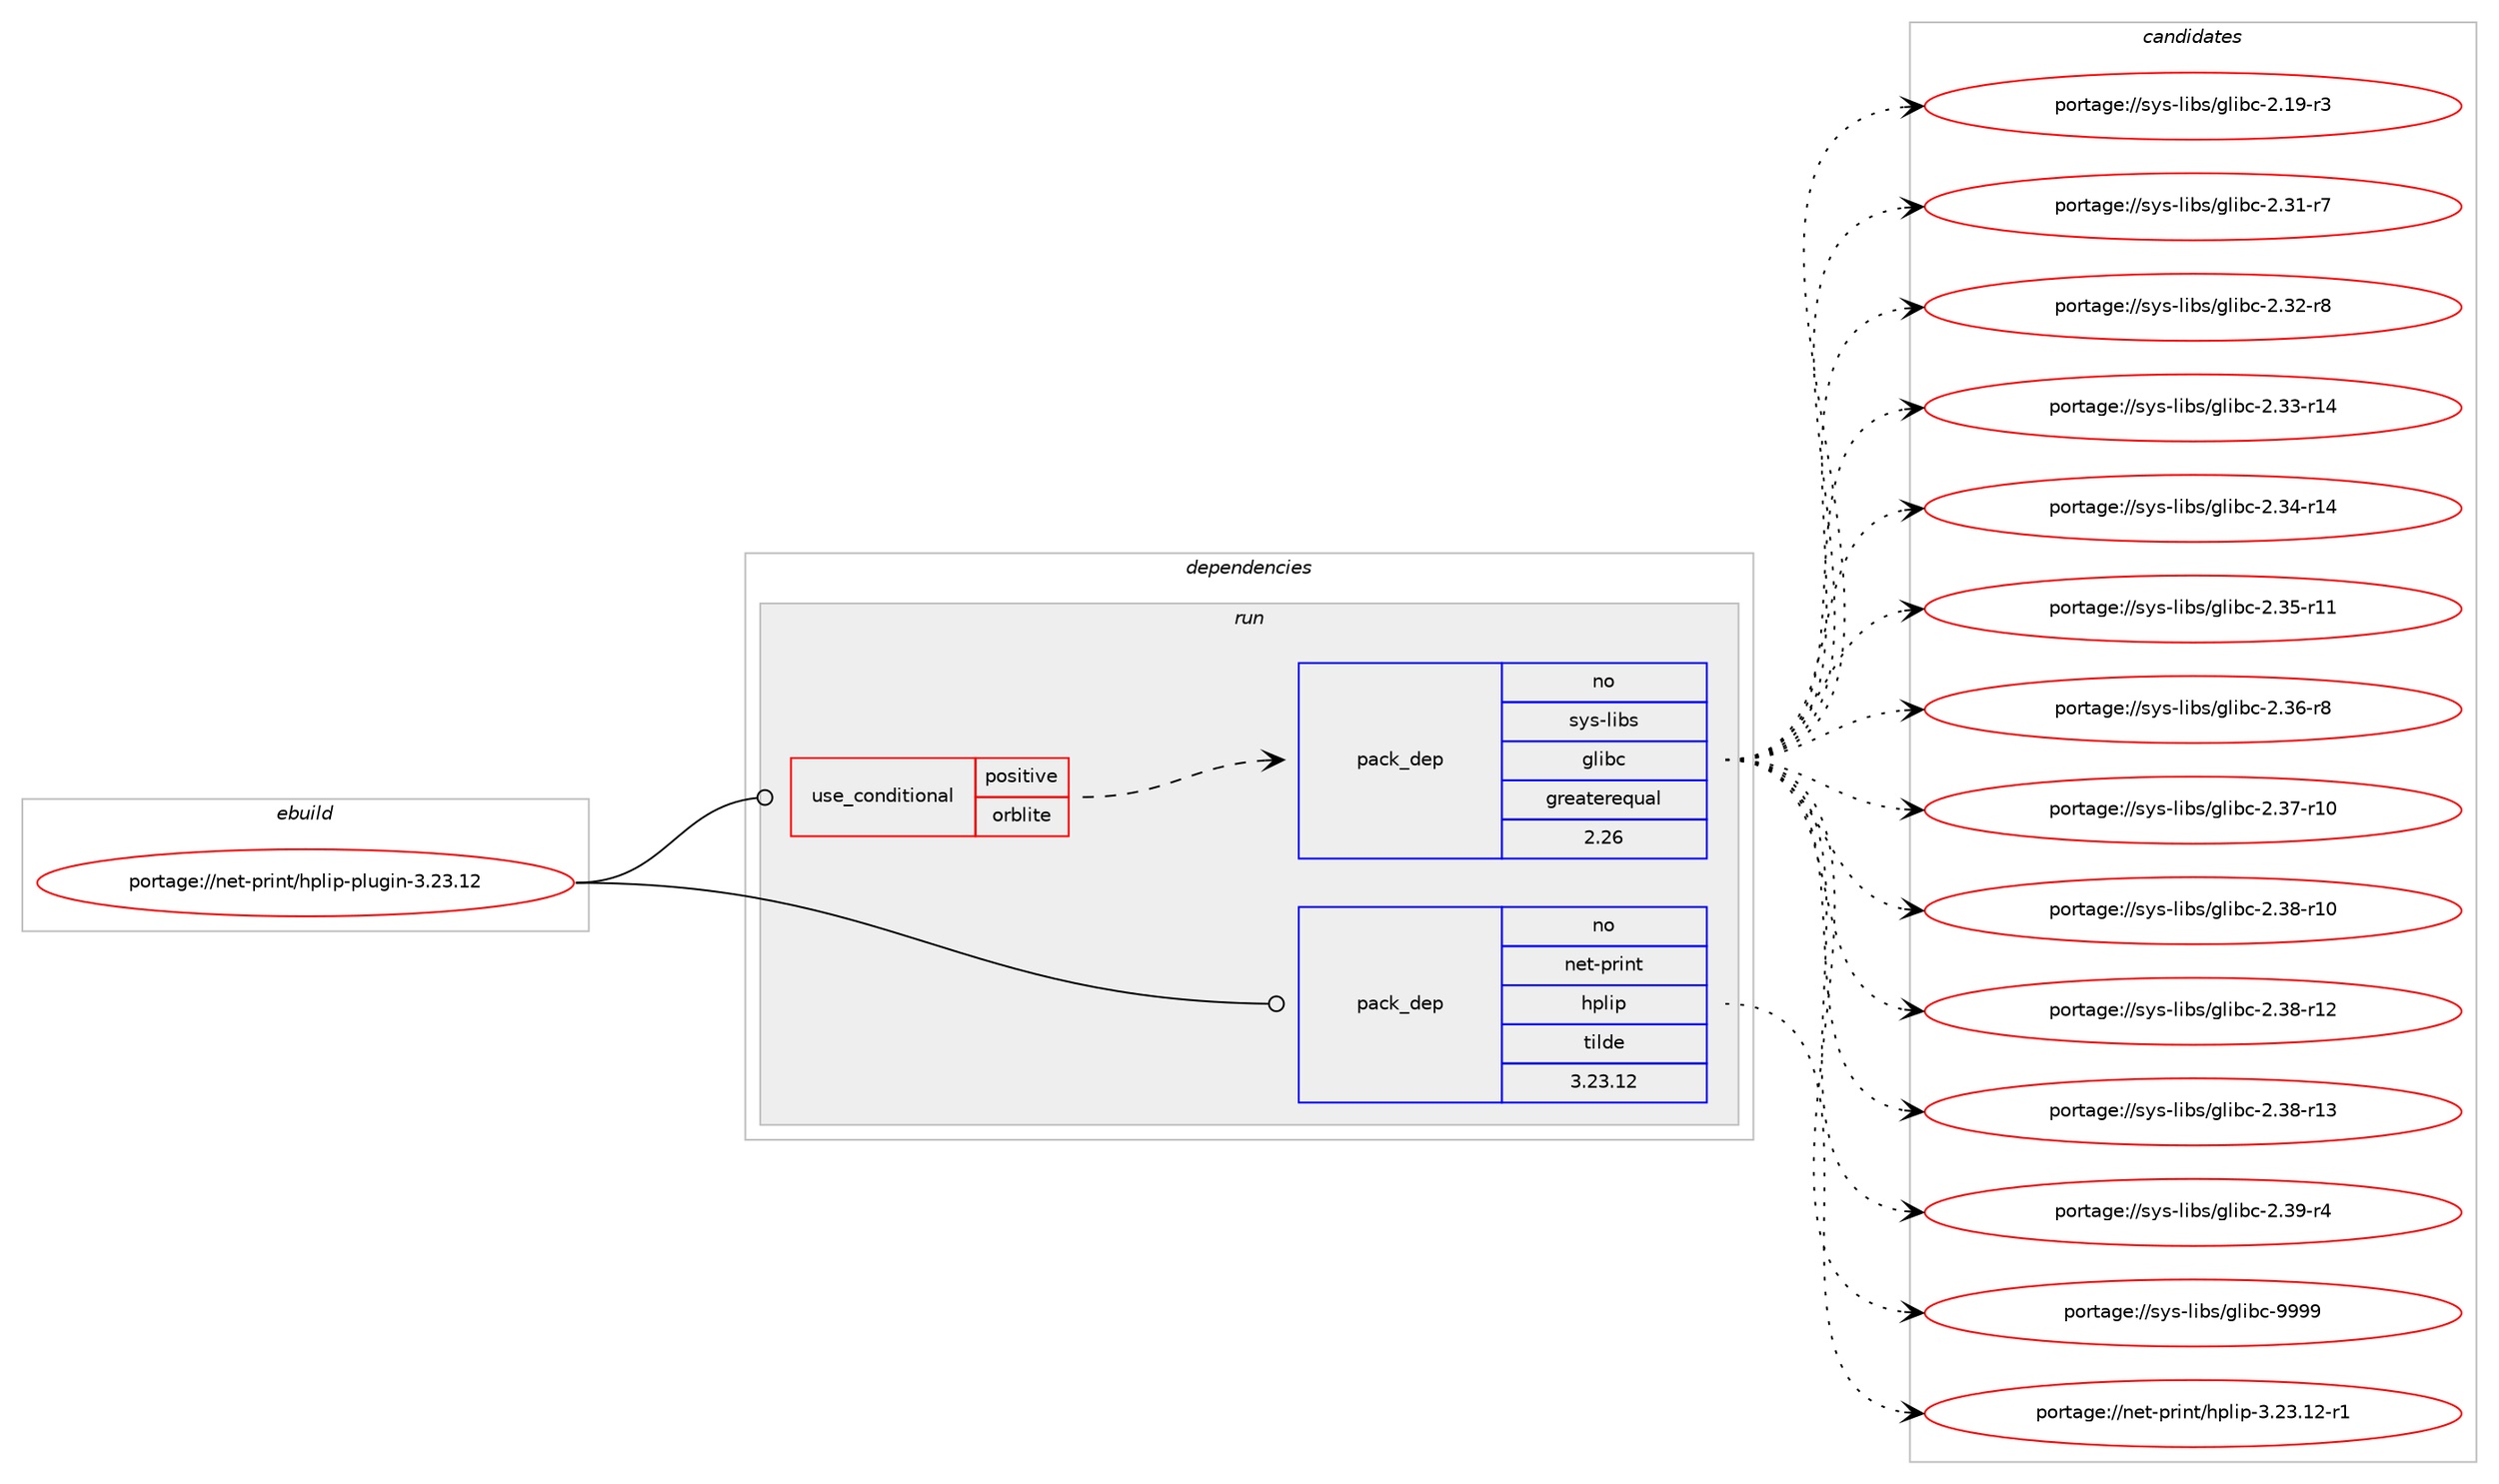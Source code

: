 digraph prolog {

# *************
# Graph options
# *************

newrank=true;
concentrate=true;
compound=true;
graph [rankdir=LR,fontname=Helvetica,fontsize=10,ranksep=1.5];#, ranksep=2.5, nodesep=0.2];
edge  [arrowhead=vee];
node  [fontname=Helvetica,fontsize=10];

# **********
# The ebuild
# **********

subgraph cluster_leftcol {
color=gray;
rank=same;
label=<<i>ebuild</i>>;
id [label="portage://net-print/hplip-plugin-3.23.12", color=red, width=4, href="../net-print/hplip-plugin-3.23.12.svg"];
}

# ****************
# The dependencies
# ****************

subgraph cluster_midcol {
color=gray;
label=<<i>dependencies</i>>;
subgraph cluster_compile {
fillcolor="#eeeeee";
style=filled;
label=<<i>compile</i>>;
}
subgraph cluster_compileandrun {
fillcolor="#eeeeee";
style=filled;
label=<<i>compile and run</i>>;
}
subgraph cluster_run {
fillcolor="#eeeeee";
style=filled;
label=<<i>run</i>>;
subgraph cond760 {
dependency1111 [label=<<TABLE BORDER="0" CELLBORDER="1" CELLSPACING="0" CELLPADDING="4"><TR><TD ROWSPAN="3" CELLPADDING="10">use_conditional</TD></TR><TR><TD>positive</TD></TR><TR><TD>orblite</TD></TR></TABLE>>, shape=none, color=red];
# *** BEGIN UNKNOWN DEPENDENCY TYPE (TODO) ***
# dependency1111 -> package_dependency(portage://net-print/hplip-plugin-3.23.12,run,no,media-gfx,sane-backends,none,[,,],[],[])
# *** END UNKNOWN DEPENDENCY TYPE (TODO) ***

subgraph pack328 {
dependency1112 [label=<<TABLE BORDER="0" CELLBORDER="1" CELLSPACING="0" CELLPADDING="4" WIDTH="220"><TR><TD ROWSPAN="6" CELLPADDING="30">pack_dep</TD></TR><TR><TD WIDTH="110">no</TD></TR><TR><TD>sys-libs</TD></TR><TR><TD>glibc</TD></TR><TR><TD>greaterequal</TD></TR><TR><TD>2.26</TD></TR></TABLE>>, shape=none, color=blue];
}
dependency1111:e -> dependency1112:w [weight=20,style="dashed",arrowhead="vee"];
# *** BEGIN UNKNOWN DEPENDENCY TYPE (TODO) ***
# dependency1111 -> package_dependency(portage://net-print/hplip-plugin-3.23.12,run,no,virtual,libusb,none,[,,],[slot(0)],[])
# *** END UNKNOWN DEPENDENCY TYPE (TODO) ***

}
id:e -> dependency1111:w [weight=20,style="solid",arrowhead="odot"];
subgraph pack329 {
dependency1113 [label=<<TABLE BORDER="0" CELLBORDER="1" CELLSPACING="0" CELLPADDING="4" WIDTH="220"><TR><TD ROWSPAN="6" CELLPADDING="30">pack_dep</TD></TR><TR><TD WIDTH="110">no</TD></TR><TR><TD>net-print</TD></TR><TR><TD>hplip</TD></TR><TR><TD>tilde</TD></TR><TR><TD>3.23.12</TD></TR></TABLE>>, shape=none, color=blue];
}
id:e -> dependency1113:w [weight=20,style="solid",arrowhead="odot"];
# *** BEGIN UNKNOWN DEPENDENCY TYPE (TODO) ***
# id -> package_dependency(portage://net-print/hplip-plugin-3.23.12,run,no,virtual,udev,none,[,,],[],[])
# *** END UNKNOWN DEPENDENCY TYPE (TODO) ***

}
}

# **************
# The candidates
# **************

subgraph cluster_choices {
rank=same;
color=gray;
label=<<i>candidates</i>>;

subgraph choice328 {
color=black;
nodesep=1;
choice115121115451081059811547103108105989945504649574511451 [label="portage://sys-libs/glibc-2.19-r3", color=red, width=4,href="../sys-libs/glibc-2.19-r3.svg"];
choice115121115451081059811547103108105989945504651494511455 [label="portage://sys-libs/glibc-2.31-r7", color=red, width=4,href="../sys-libs/glibc-2.31-r7.svg"];
choice115121115451081059811547103108105989945504651504511456 [label="portage://sys-libs/glibc-2.32-r8", color=red, width=4,href="../sys-libs/glibc-2.32-r8.svg"];
choice11512111545108105981154710310810598994550465151451144952 [label="portage://sys-libs/glibc-2.33-r14", color=red, width=4,href="../sys-libs/glibc-2.33-r14.svg"];
choice11512111545108105981154710310810598994550465152451144952 [label="portage://sys-libs/glibc-2.34-r14", color=red, width=4,href="../sys-libs/glibc-2.34-r14.svg"];
choice11512111545108105981154710310810598994550465153451144949 [label="portage://sys-libs/glibc-2.35-r11", color=red, width=4,href="../sys-libs/glibc-2.35-r11.svg"];
choice115121115451081059811547103108105989945504651544511456 [label="portage://sys-libs/glibc-2.36-r8", color=red, width=4,href="../sys-libs/glibc-2.36-r8.svg"];
choice11512111545108105981154710310810598994550465155451144948 [label="portage://sys-libs/glibc-2.37-r10", color=red, width=4,href="../sys-libs/glibc-2.37-r10.svg"];
choice11512111545108105981154710310810598994550465156451144948 [label="portage://sys-libs/glibc-2.38-r10", color=red, width=4,href="../sys-libs/glibc-2.38-r10.svg"];
choice11512111545108105981154710310810598994550465156451144950 [label="portage://sys-libs/glibc-2.38-r12", color=red, width=4,href="../sys-libs/glibc-2.38-r12.svg"];
choice11512111545108105981154710310810598994550465156451144951 [label="portage://sys-libs/glibc-2.38-r13", color=red, width=4,href="../sys-libs/glibc-2.38-r13.svg"];
choice115121115451081059811547103108105989945504651574511452 [label="portage://sys-libs/glibc-2.39-r4", color=red, width=4,href="../sys-libs/glibc-2.39-r4.svg"];
choice11512111545108105981154710310810598994557575757 [label="portage://sys-libs/glibc-9999", color=red, width=4,href="../sys-libs/glibc-9999.svg"];
dependency1112:e -> choice115121115451081059811547103108105989945504649574511451:w [style=dotted,weight="100"];
dependency1112:e -> choice115121115451081059811547103108105989945504651494511455:w [style=dotted,weight="100"];
dependency1112:e -> choice115121115451081059811547103108105989945504651504511456:w [style=dotted,weight="100"];
dependency1112:e -> choice11512111545108105981154710310810598994550465151451144952:w [style=dotted,weight="100"];
dependency1112:e -> choice11512111545108105981154710310810598994550465152451144952:w [style=dotted,weight="100"];
dependency1112:e -> choice11512111545108105981154710310810598994550465153451144949:w [style=dotted,weight="100"];
dependency1112:e -> choice115121115451081059811547103108105989945504651544511456:w [style=dotted,weight="100"];
dependency1112:e -> choice11512111545108105981154710310810598994550465155451144948:w [style=dotted,weight="100"];
dependency1112:e -> choice11512111545108105981154710310810598994550465156451144948:w [style=dotted,weight="100"];
dependency1112:e -> choice11512111545108105981154710310810598994550465156451144950:w [style=dotted,weight="100"];
dependency1112:e -> choice11512111545108105981154710310810598994550465156451144951:w [style=dotted,weight="100"];
dependency1112:e -> choice115121115451081059811547103108105989945504651574511452:w [style=dotted,weight="100"];
dependency1112:e -> choice11512111545108105981154710310810598994557575757:w [style=dotted,weight="100"];
}
subgraph choice329 {
color=black;
nodesep=1;
choice110101116451121141051101164710411210810511245514650514649504511449 [label="portage://net-print/hplip-3.23.12-r1", color=red, width=4,href="../net-print/hplip-3.23.12-r1.svg"];
dependency1113:e -> choice110101116451121141051101164710411210810511245514650514649504511449:w [style=dotted,weight="100"];
}
}

}
